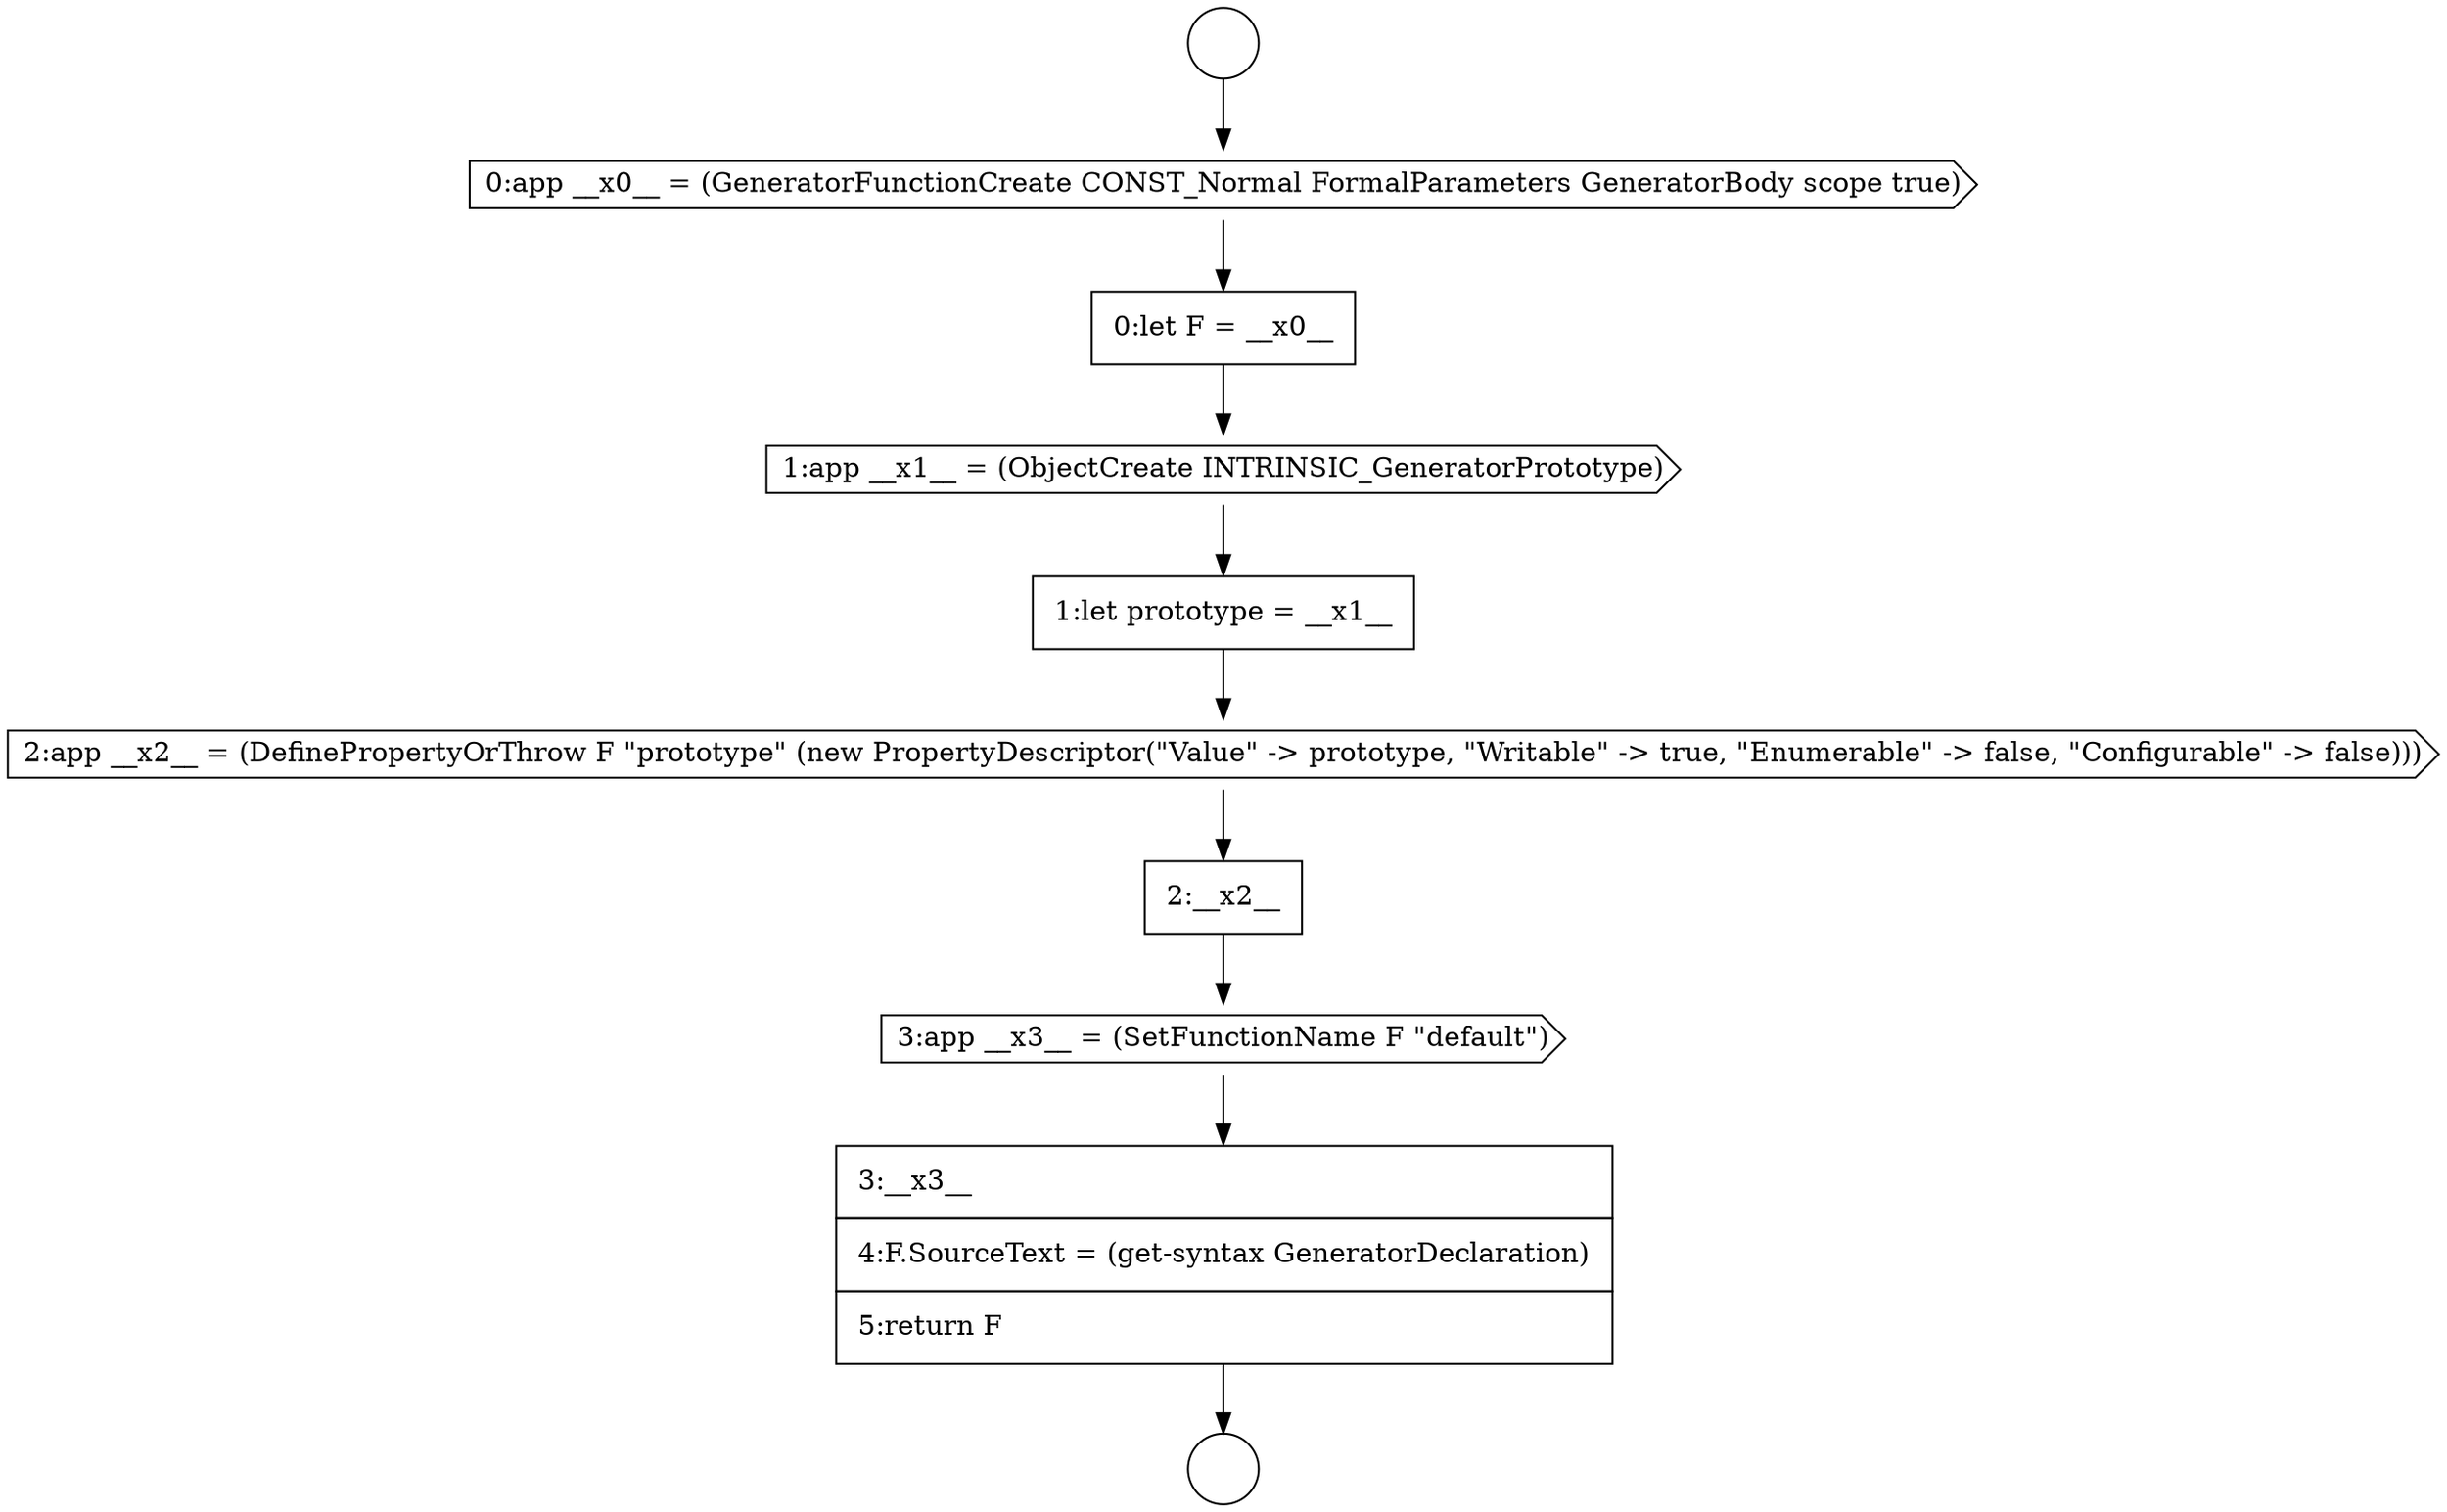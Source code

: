 digraph {
  node8607 [shape=cds, label=<<font color="black">1:app __x1__ = (ObjectCreate INTRINSIC_GeneratorPrototype)</font>> color="black" fillcolor="white" style=filled]
  node8603 [shape=circle label=" " color="black" fillcolor="white" style=filled]
  node8610 [shape=none, margin=0, label=<<font color="black">
    <table border="0" cellborder="1" cellspacing="0" cellpadding="10">
      <tr><td align="left">2:__x2__</td></tr>
    </table>
  </font>> color="black" fillcolor="white" style=filled]
  node8608 [shape=none, margin=0, label=<<font color="black">
    <table border="0" cellborder="1" cellspacing="0" cellpadding="10">
      <tr><td align="left">1:let prototype = __x1__</td></tr>
    </table>
  </font>> color="black" fillcolor="white" style=filled]
  node8604 [shape=circle label=" " color="black" fillcolor="white" style=filled]
  node8609 [shape=cds, label=<<font color="black">2:app __x2__ = (DefinePropertyOrThrow F &quot;prototype&quot; (new PropertyDescriptor(&quot;Value&quot; -&gt; prototype, &quot;Writable&quot; -&gt; true, &quot;Enumerable&quot; -&gt; false, &quot;Configurable&quot; -&gt; false)))</font>> color="black" fillcolor="white" style=filled]
  node8605 [shape=cds, label=<<font color="black">0:app __x0__ = (GeneratorFunctionCreate CONST_Normal FormalParameters GeneratorBody scope true)</font>> color="black" fillcolor="white" style=filled]
  node8612 [shape=none, margin=0, label=<<font color="black">
    <table border="0" cellborder="1" cellspacing="0" cellpadding="10">
      <tr><td align="left">3:__x3__</td></tr>
      <tr><td align="left">4:F.SourceText = (get-syntax GeneratorDeclaration)</td></tr>
      <tr><td align="left">5:return F</td></tr>
    </table>
  </font>> color="black" fillcolor="white" style=filled]
  node8606 [shape=none, margin=0, label=<<font color="black">
    <table border="0" cellborder="1" cellspacing="0" cellpadding="10">
      <tr><td align="left">0:let F = __x0__</td></tr>
    </table>
  </font>> color="black" fillcolor="white" style=filled]
  node8611 [shape=cds, label=<<font color="black">3:app __x3__ = (SetFunctionName F &quot;default&quot;)</font>> color="black" fillcolor="white" style=filled]
  node8608 -> node8609 [ color="black"]
  node8603 -> node8605 [ color="black"]
  node8605 -> node8606 [ color="black"]
  node8610 -> node8611 [ color="black"]
  node8611 -> node8612 [ color="black"]
  node8606 -> node8607 [ color="black"]
  node8607 -> node8608 [ color="black"]
  node8612 -> node8604 [ color="black"]
  node8609 -> node8610 [ color="black"]
}
